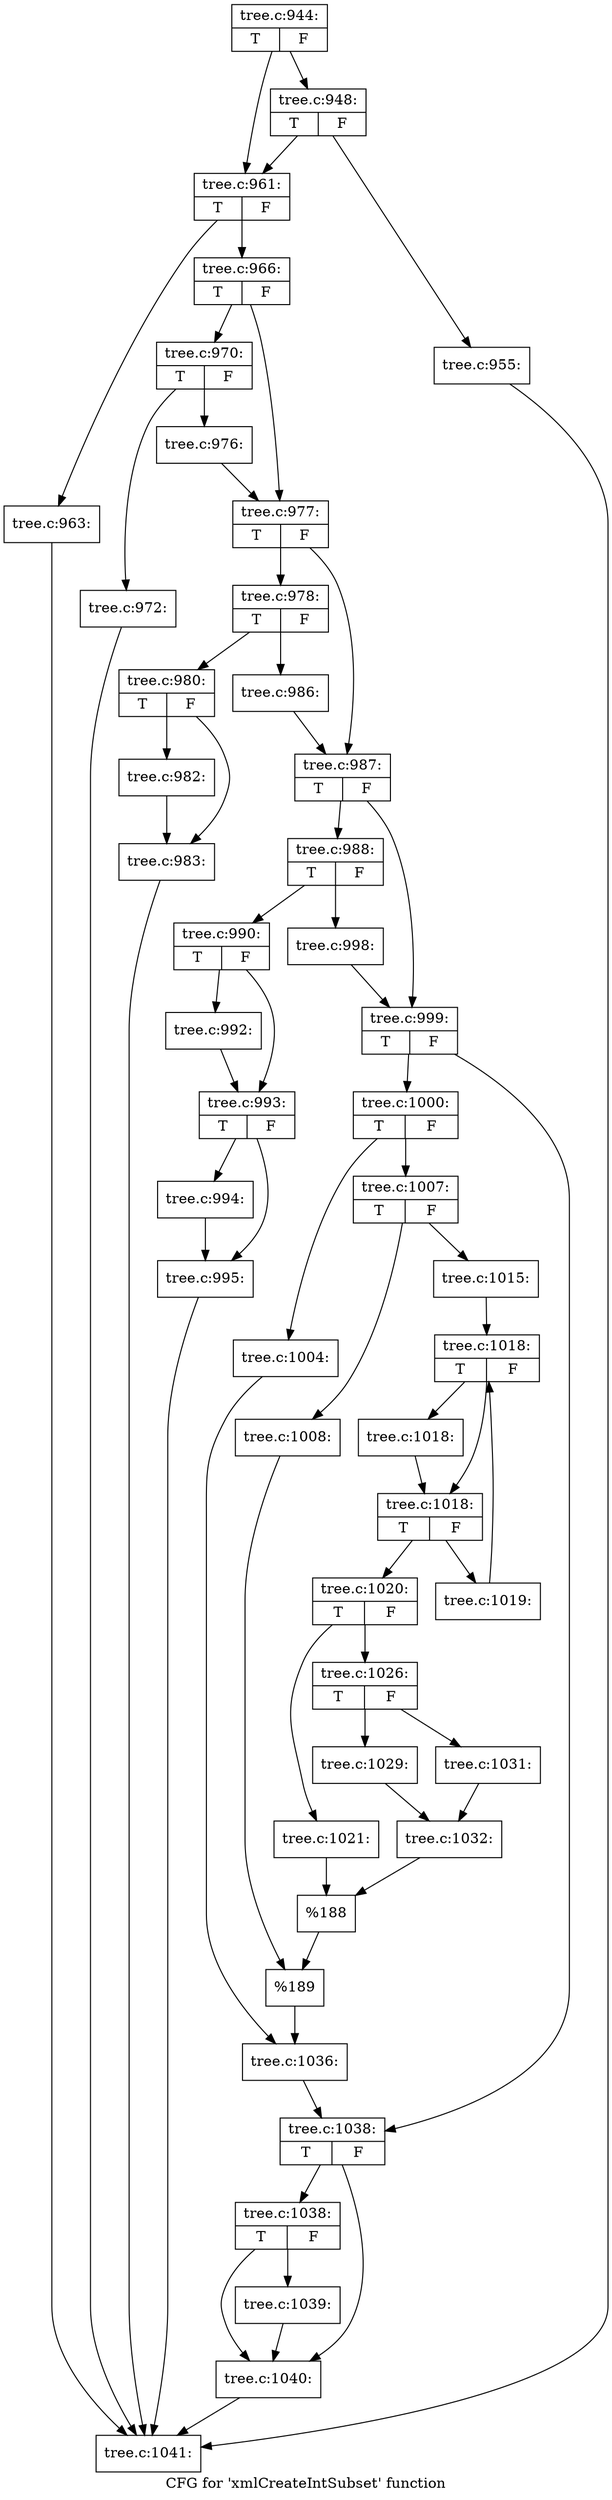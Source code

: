 digraph "CFG for 'xmlCreateIntSubset' function" {
	label="CFG for 'xmlCreateIntSubset' function";

	Node0x426e8d0 [shape=record,label="{tree.c:944:|{<s0>T|<s1>F}}"];
	Node0x426e8d0 -> Node0x427bf20;
	Node0x426e8d0 -> Node0x427bed0;
	Node0x427bf20 [shape=record,label="{tree.c:948:|{<s0>T|<s1>F}}"];
	Node0x427bf20 -> Node0x427be80;
	Node0x427bf20 -> Node0x427bed0;
	Node0x427be80 [shape=record,label="{tree.c:955:}"];
	Node0x427be80 -> Node0x4271c80;
	Node0x427bed0 [shape=record,label="{tree.c:961:|{<s0>T|<s1>F}}"];
	Node0x427bed0 -> Node0x427ca30;
	Node0x427bed0 -> Node0x427ca80;
	Node0x427ca30 [shape=record,label="{tree.c:963:}"];
	Node0x427ca30 -> Node0x4271c80;
	Node0x427ca80 [shape=record,label="{tree.c:966:|{<s0>T|<s1>F}}"];
	Node0x427ca80 -> Node0x427d6d0;
	Node0x427ca80 -> Node0x427d720;
	Node0x427d6d0 [shape=record,label="{tree.c:970:|{<s0>T|<s1>F}}"];
	Node0x427d6d0 -> Node0x427dde0;
	Node0x427d6d0 -> Node0x427de30;
	Node0x427dde0 [shape=record,label="{tree.c:972:}"];
	Node0x427dde0 -> Node0x4271c80;
	Node0x427de30 [shape=record,label="{tree.c:976:}"];
	Node0x427de30 -> Node0x427d720;
	Node0x427d720 [shape=record,label="{tree.c:977:|{<s0>T|<s1>F}}"];
	Node0x427d720 -> Node0x427e880;
	Node0x427d720 -> Node0x427e8d0;
	Node0x427e880 [shape=record,label="{tree.c:978:|{<s0>T|<s1>F}}"];
	Node0x427e880 -> Node0x427ef90;
	Node0x427e880 -> Node0x427efe0;
	Node0x427ef90 [shape=record,label="{tree.c:980:|{<s0>T|<s1>F}}"];
	Node0x427ef90 -> Node0x427f5c0;
	Node0x427ef90 -> Node0x427f610;
	Node0x427f5c0 [shape=record,label="{tree.c:982:}"];
	Node0x427f5c0 -> Node0x427f610;
	Node0x427f610 [shape=record,label="{tree.c:983:}"];
	Node0x427f610 -> Node0x4271c80;
	Node0x427efe0 [shape=record,label="{tree.c:986:}"];
	Node0x427efe0 -> Node0x427e8d0;
	Node0x427e8d0 [shape=record,label="{tree.c:987:|{<s0>T|<s1>F}}"];
	Node0x427e8d0 -> Node0x4280460;
	Node0x427e8d0 -> Node0x42804b0;
	Node0x4280460 [shape=record,label="{tree.c:988:|{<s0>T|<s1>F}}"];
	Node0x4280460 -> Node0x4280b70;
	Node0x4280460 -> Node0x4280bc0;
	Node0x4280b70 [shape=record,label="{tree.c:990:|{<s0>T|<s1>F}}"];
	Node0x4280b70 -> Node0x42811a0;
	Node0x4280b70 -> Node0x42811f0;
	Node0x42811a0 [shape=record,label="{tree.c:992:}"];
	Node0x42811a0 -> Node0x42811f0;
	Node0x42811f0 [shape=record,label="{tree.c:993:|{<s0>T|<s1>F}}"];
	Node0x42811f0 -> Node0x42819d0;
	Node0x42811f0 -> Node0x4281a20;
	Node0x42819d0 [shape=record,label="{tree.c:994:}"];
	Node0x42819d0 -> Node0x4281a20;
	Node0x4281a20 [shape=record,label="{tree.c:995:}"];
	Node0x4281a20 -> Node0x4271c80;
	Node0x4280bc0 [shape=record,label="{tree.c:998:}"];
	Node0x4280bc0 -> Node0x42804b0;
	Node0x42804b0 [shape=record,label="{tree.c:999:|{<s0>T|<s1>F}}"];
	Node0x42804b0 -> Node0x4282630;
	Node0x42804b0 -> Node0x4282680;
	Node0x4282630 [shape=record,label="{tree.c:1000:|{<s0>T|<s1>F}}"];
	Node0x4282630 -> Node0x4283200;
	Node0x4282630 -> Node0x42832a0;
	Node0x4283200 [shape=record,label="{tree.c:1004:}"];
	Node0x4283200 -> Node0x4283250;
	Node0x42832a0 [shape=record,label="{tree.c:1007:|{<s0>T|<s1>F}}"];
	Node0x42832a0 -> Node0x4283ec0;
	Node0x42832a0 -> Node0x4283f60;
	Node0x4283ec0 [shape=record,label="{tree.c:1008:}"];
	Node0x4283ec0 -> Node0x4283f10;
	Node0x4283f60 [shape=record,label="{tree.c:1015:}"];
	Node0x4283f60 -> Node0x42858d0;
	Node0x42858d0 [shape=record,label="{tree.c:1018:|{<s0>T|<s1>F}}"];
	Node0x42858d0 -> Node0x4285bc0;
	Node0x42858d0 -> Node0x4285b70;
	Node0x4285bc0 [shape=record,label="{tree.c:1018:}"];
	Node0x4285bc0 -> Node0x4285b70;
	Node0x4285b70 [shape=record,label="{tree.c:1018:|{<s0>T|<s1>F}}"];
	Node0x4285b70 -> Node0x4286150;
	Node0x4285b70 -> Node0x4285af0;
	Node0x4286150 [shape=record,label="{tree.c:1019:}"];
	Node0x4286150 -> Node0x42858d0;
	Node0x4285af0 [shape=record,label="{tree.c:1020:|{<s0>T|<s1>F}}"];
	Node0x4285af0 -> Node0x4286540;
	Node0x4285af0 -> Node0x42865e0;
	Node0x4286540 [shape=record,label="{tree.c:1021:}"];
	Node0x4286540 -> Node0x4286590;
	Node0x42865e0 [shape=record,label="{tree.c:1026:|{<s0>T|<s1>F}}"];
	Node0x42865e0 -> Node0x4193da0;
	Node0x42865e0 -> Node0x4287f60;
	Node0x4193da0 [shape=record,label="{tree.c:1029:}"];
	Node0x4193da0 -> Node0x4287f10;
	Node0x4287f60 [shape=record,label="{tree.c:1031:}"];
	Node0x4287f60 -> Node0x4287f10;
	Node0x4287f10 [shape=record,label="{tree.c:1032:}"];
	Node0x4287f10 -> Node0x4286590;
	Node0x4286590 [shape=record,label="{%188}"];
	Node0x4286590 -> Node0x4283f10;
	Node0x4283f10 [shape=record,label="{%189}"];
	Node0x4283f10 -> Node0x4283250;
	Node0x4283250 [shape=record,label="{tree.c:1036:}"];
	Node0x4283250 -> Node0x4282680;
	Node0x4282680 [shape=record,label="{tree.c:1038:|{<s0>T|<s1>F}}"];
	Node0x4282680 -> Node0x4289390;
	Node0x4282680 -> Node0x4289340;
	Node0x4289390 [shape=record,label="{tree.c:1038:|{<s0>T|<s1>F}}"];
	Node0x4289390 -> Node0x42892f0;
	Node0x4289390 -> Node0x4289340;
	Node0x42892f0 [shape=record,label="{tree.c:1039:}"];
	Node0x42892f0 -> Node0x4289340;
	Node0x4289340 [shape=record,label="{tree.c:1040:}"];
	Node0x4289340 -> Node0x4271c80;
	Node0x4271c80 [shape=record,label="{tree.c:1041:}"];
}
